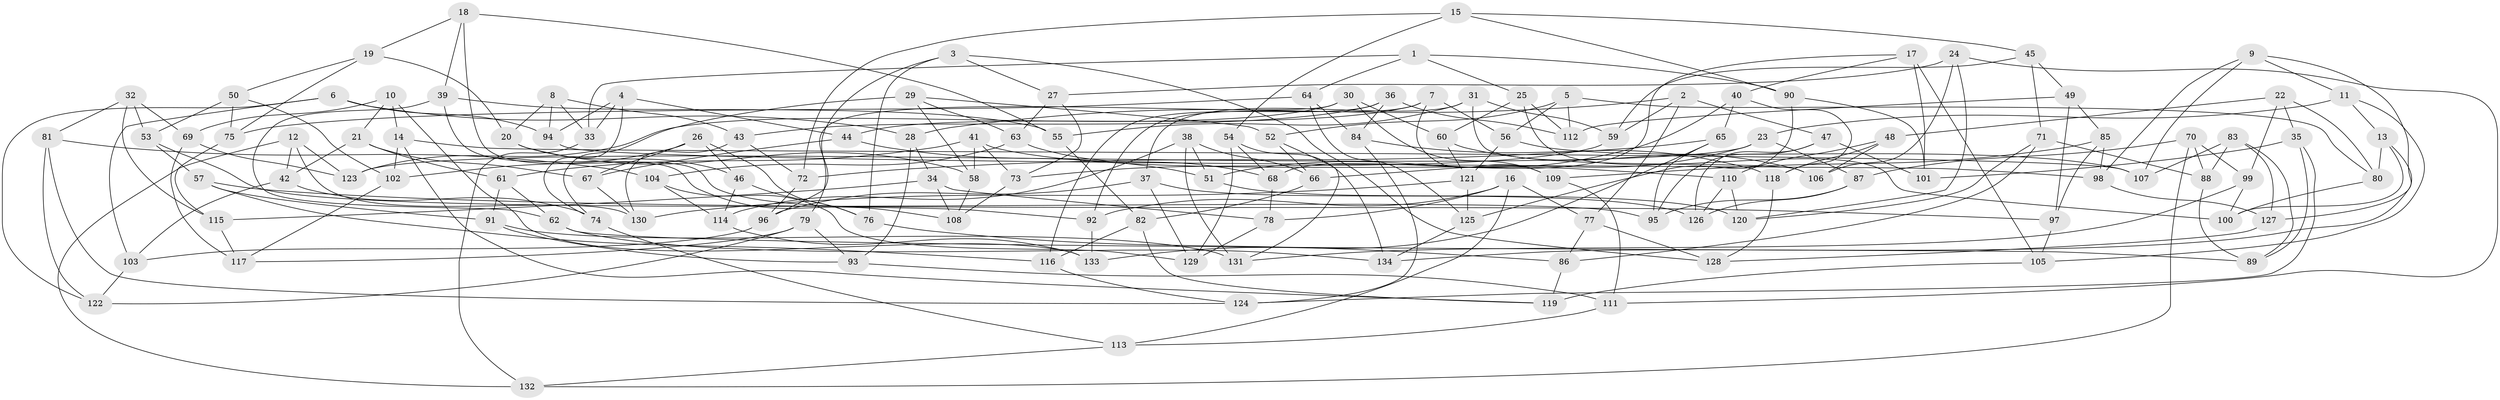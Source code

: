 // coarse degree distribution, {12: 0.037037037037037035, 4: 0.3888888888888889, 3: 0.14814814814814814, 10: 0.1111111111111111, 8: 0.07407407407407407, 9: 0.09259259259259259, 11: 0.037037037037037035, 6: 0.05555555555555555, 7: 0.037037037037037035, 5: 0.018518518518518517}
// Generated by graph-tools (version 1.1) at 2025/53/03/04/25 22:53:51]
// undirected, 134 vertices, 268 edges
graph export_dot {
  node [color=gray90,style=filled];
  1;
  2;
  3;
  4;
  5;
  6;
  7;
  8;
  9;
  10;
  11;
  12;
  13;
  14;
  15;
  16;
  17;
  18;
  19;
  20;
  21;
  22;
  23;
  24;
  25;
  26;
  27;
  28;
  29;
  30;
  31;
  32;
  33;
  34;
  35;
  36;
  37;
  38;
  39;
  40;
  41;
  42;
  43;
  44;
  45;
  46;
  47;
  48;
  49;
  50;
  51;
  52;
  53;
  54;
  55;
  56;
  57;
  58;
  59;
  60;
  61;
  62;
  63;
  64;
  65;
  66;
  67;
  68;
  69;
  70;
  71;
  72;
  73;
  74;
  75;
  76;
  77;
  78;
  79;
  80;
  81;
  82;
  83;
  84;
  85;
  86;
  87;
  88;
  89;
  90;
  91;
  92;
  93;
  94;
  95;
  96;
  97;
  98;
  99;
  100;
  101;
  102;
  103;
  104;
  105;
  106;
  107;
  108;
  109;
  110;
  111;
  112;
  113;
  114;
  115;
  116;
  117;
  118;
  119;
  120;
  121;
  122;
  123;
  124;
  125;
  126;
  127;
  128;
  129;
  130;
  131;
  132;
  133;
  134;
  1 -- 90;
  1 -- 64;
  1 -- 25;
  1 -- 33;
  2 -- 47;
  2 -- 59;
  2 -- 28;
  2 -- 77;
  3 -- 76;
  3 -- 27;
  3 -- 79;
  3 -- 128;
  4 -- 33;
  4 -- 74;
  4 -- 94;
  4 -- 44;
  5 -- 52;
  5 -- 112;
  5 -- 80;
  5 -- 56;
  6 -- 103;
  6 -- 28;
  6 -- 122;
  6 -- 94;
  7 -- 56;
  7 -- 44;
  7 -- 92;
  7 -- 109;
  8 -- 43;
  8 -- 33;
  8 -- 20;
  8 -- 94;
  9 -- 98;
  9 -- 107;
  9 -- 127;
  9 -- 11;
  10 -- 14;
  10 -- 69;
  10 -- 21;
  10 -- 133;
  11 -- 23;
  11 -- 13;
  11 -- 105;
  12 -- 130;
  12 -- 132;
  12 -- 42;
  12 -- 123;
  13 -- 80;
  13 -- 100;
  13 -- 134;
  14 -- 107;
  14 -- 119;
  14 -- 102;
  15 -- 45;
  15 -- 54;
  15 -- 72;
  15 -- 90;
  16 -- 77;
  16 -- 92;
  16 -- 78;
  16 -- 113;
  17 -- 40;
  17 -- 68;
  17 -- 101;
  17 -- 105;
  18 -- 55;
  18 -- 92;
  18 -- 39;
  18 -- 19;
  19 -- 50;
  19 -- 20;
  19 -- 75;
  20 -- 46;
  20 -- 58;
  21 -- 67;
  21 -- 61;
  21 -- 42;
  22 -- 99;
  22 -- 35;
  22 -- 80;
  22 -- 48;
  23 -- 66;
  23 -- 123;
  23 -- 87;
  24 -- 120;
  24 -- 111;
  24 -- 106;
  24 -- 27;
  25 -- 112;
  25 -- 60;
  25 -- 100;
  26 -- 46;
  26 -- 67;
  26 -- 102;
  26 -- 76;
  27 -- 73;
  27 -- 63;
  28 -- 34;
  28 -- 93;
  29 -- 74;
  29 -- 52;
  29 -- 63;
  29 -- 58;
  30 -- 60;
  30 -- 123;
  30 -- 109;
  30 -- 96;
  31 -- 106;
  31 -- 37;
  31 -- 55;
  31 -- 59;
  32 -- 115;
  32 -- 53;
  32 -- 69;
  32 -- 81;
  33 -- 132;
  34 -- 108;
  34 -- 78;
  34 -- 115;
  35 -- 89;
  35 -- 124;
  35 -- 101;
  36 -- 84;
  36 -- 116;
  36 -- 43;
  36 -- 112;
  37 -- 129;
  37 -- 96;
  37 -- 126;
  38 -- 131;
  38 -- 114;
  38 -- 51;
  38 -- 66;
  39 -- 55;
  39 -- 62;
  39 -- 108;
  40 -- 118;
  40 -- 51;
  40 -- 65;
  41 -- 58;
  41 -- 110;
  41 -- 73;
  41 -- 61;
  42 -- 74;
  42 -- 103;
  43 -- 72;
  43 -- 130;
  44 -- 67;
  44 -- 51;
  45 -- 49;
  45 -- 71;
  45 -- 59;
  46 -- 76;
  46 -- 114;
  47 -- 95;
  47 -- 126;
  47 -- 101;
  48 -- 118;
  48 -- 110;
  48 -- 106;
  49 -- 85;
  49 -- 112;
  49 -- 97;
  50 -- 102;
  50 -- 53;
  50 -- 75;
  51 -- 120;
  52 -- 131;
  52 -- 66;
  53 -- 57;
  53 -- 95;
  54 -- 129;
  54 -- 134;
  54 -- 68;
  55 -- 82;
  56 -- 107;
  56 -- 121;
  57 -- 116;
  57 -- 97;
  57 -- 91;
  58 -- 108;
  59 -- 73;
  60 -- 106;
  60 -- 121;
  61 -- 62;
  61 -- 91;
  62 -- 89;
  62 -- 134;
  63 -- 68;
  63 -- 104;
  64 -- 125;
  64 -- 84;
  64 -- 75;
  65 -- 133;
  65 -- 72;
  65 -- 95;
  66 -- 82;
  67 -- 130;
  68 -- 78;
  69 -- 117;
  69 -- 123;
  70 -- 87;
  70 -- 132;
  70 -- 88;
  70 -- 99;
  71 -- 120;
  71 -- 88;
  71 -- 86;
  72 -- 96;
  73 -- 108;
  74 -- 113;
  75 -- 115;
  76 -- 86;
  77 -- 128;
  77 -- 86;
  78 -- 129;
  79 -- 122;
  79 -- 93;
  79 -- 117;
  80 -- 100;
  81 -- 124;
  81 -- 122;
  81 -- 104;
  82 -- 116;
  82 -- 119;
  83 -- 107;
  83 -- 88;
  83 -- 127;
  83 -- 89;
  84 -- 118;
  84 -- 124;
  85 -- 109;
  85 -- 97;
  85 -- 98;
  86 -- 119;
  87 -- 95;
  87 -- 126;
  88 -- 89;
  90 -- 101;
  90 -- 125;
  91 -- 131;
  91 -- 93;
  92 -- 133;
  93 -- 111;
  94 -- 98;
  96 -- 103;
  97 -- 105;
  98 -- 127;
  99 -- 131;
  99 -- 100;
  102 -- 117;
  103 -- 122;
  104 -- 129;
  104 -- 114;
  105 -- 119;
  109 -- 111;
  110 -- 126;
  110 -- 120;
  111 -- 113;
  113 -- 132;
  114 -- 133;
  115 -- 117;
  116 -- 124;
  118 -- 128;
  121 -- 130;
  121 -- 125;
  125 -- 134;
  127 -- 128;
}
